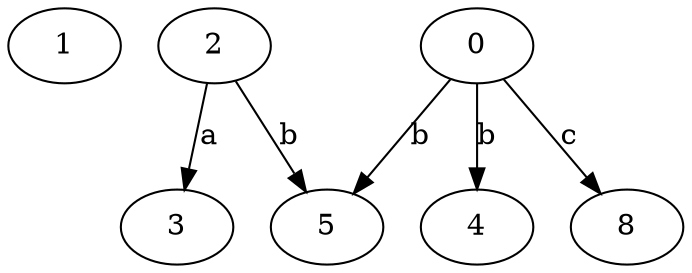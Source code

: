 strict digraph  {
1;
2;
0;
3;
4;
5;
8;
2 -> 3  [label=a];
2 -> 5  [label=b];
0 -> 4  [label=b];
0 -> 5  [label=b];
0 -> 8  [label=c];
}
